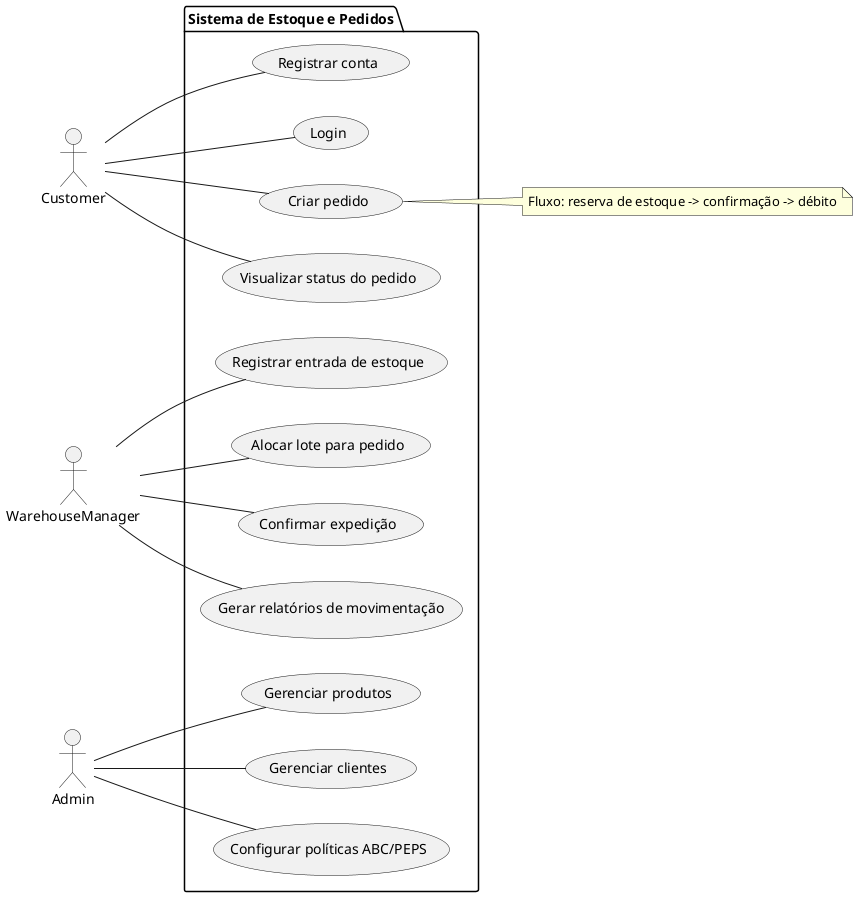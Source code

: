 @startuml
left to right direction

actor Customer
actor WarehouseManager as WM
actor Admin

package "Sistema de Estoque e Pedidos" {
  Customer -- (Registrar conta)
  Customer -- (Login)
  Customer -- (Criar pedido)
  Customer -- (Visualizar status do pedido)

  WM -- (Registrar entrada de estoque)
  WM -- (Alocar lote para pedido)
  WM -- (Confirmar expedição)
  WM -- (Gerar relatórios de movimentação)

  Admin -- (Gerenciar produtos)
  Admin -- (Gerenciar clientes)
  Admin -- (Configurar políticas ABC/PEPS)
}

note right of (Criar pedido)
  Fluxo: reserva de estoque -> confirmação -> débito
end note

@enduml
